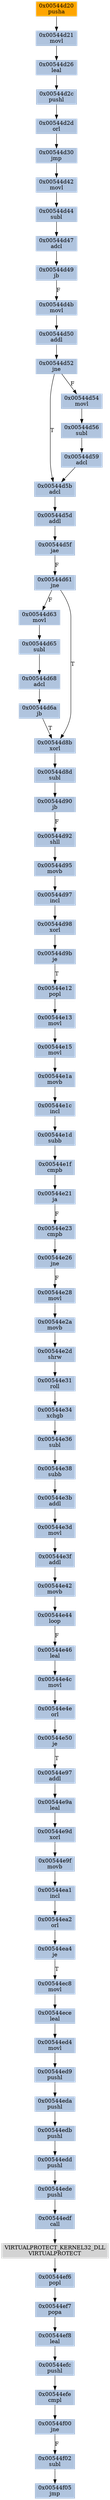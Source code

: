 strict digraph G {
	graph [bgcolor=transparent,
		name=G
	];
	node [color=lightsteelblue,
		fillcolor=lightsteelblue,
		shape=rectangle,
		style=filled
	];
	"0x00544e4c"	[label="0x00544e4c
movl"];
	"0x00544e4e"	[label="0x00544e4e
orl"];
	"0x00544e4c" -> "0x00544e4e"	[color="#000000"];
	"0x00544ec8"	[label="0x00544ec8
movl"];
	"0x00544ece"	[label="0x00544ece
leal"];
	"0x00544ec8" -> "0x00544ece"	[color="#000000"];
	"0x00544d61"	[label="0x00544d61
jne"];
	"0x00544d63"	[label="0x00544d63
movl"];
	"0x00544d61" -> "0x00544d63"	[color="#000000",
		label=F];
	"0x00544d8b"	[label="0x00544d8b
xorl"];
	"0x00544d61" -> "0x00544d8b"	[color="#000000",
		label=T];
	"0x00544ef8"	[label="0x00544ef8
leal"];
	"0x00544efc"	[label="0x00544efc
pushl"];
	"0x00544ef8" -> "0x00544efc"	[color="#000000"];
	"0x00544e3f"	[label="0x00544e3f
addl"];
	"0x00544e42"	[label="0x00544e42
movb"];
	"0x00544e3f" -> "0x00544e42"	[color="#000000"];
	"0x00544d6a"	[label="0x00544d6a
jb"];
	"0x00544d6a" -> "0x00544d8b"	[color="#000000",
		label=T];
	"0x00544ea4"	[label="0x00544ea4
je"];
	"0x00544ea4" -> "0x00544ec8"	[color="#000000",
		label=T];
	"0x00544eda"	[label="0x00544eda
pushl"];
	"0x00544edb"	[label="0x00544edb
pushl"];
	"0x00544eda" -> "0x00544edb"	[color="#000000"];
	"0x00544e1a"	[label="0x00544e1a
movb"];
	"0x00544e1c"	[label="0x00544e1c
incl"];
	"0x00544e1a" -> "0x00544e1c"	[color="#000000"];
	"0x00544d44"	[label="0x00544d44
subl"];
	"0x00544d47"	[label="0x00544d47
adcl"];
	"0x00544d44" -> "0x00544d47"	[color="#000000"];
	"0x00544e15"	[label="0x00544e15
movl"];
	"0x00544e15" -> "0x00544e1a"	[color="#000000"];
	"0x00544ea2"	[label="0x00544ea2
orl"];
	"0x00544ea2" -> "0x00544ea4"	[color="#000000"];
	VIRTUALPROTECT_KERNEL32_DLL	[color=lightgrey,
		fillcolor=lightgrey,
		label="VIRTUALPROTECT_KERNEL32_DLL
VIRTUALPROTECT"];
	"0x00544ef6"	[label="0x00544ef6
popl"];
	VIRTUALPROTECT_KERNEL32_DLL -> "0x00544ef6"	[color="#000000"];
	"0x00544ed4"	[label="0x00544ed4
movl"];
	"0x00544ed9"	[label="0x00544ed9
pushl"];
	"0x00544ed4" -> "0x00544ed9"	[color="#000000"];
	"0x00544e50"	[label="0x00544e50
je"];
	"0x00544e4e" -> "0x00544e50"	[color="#000000"];
	"0x00544ed9" -> "0x00544eda"	[color="#000000"];
	"0x00544e2a"	[label="0x00544e2a
movb"];
	"0x00544e2d"	[label="0x00544e2d
shrw"];
	"0x00544e2a" -> "0x00544e2d"	[color="#000000"];
	"0x00544d5f"	[label="0x00544d5f
jae"];
	"0x00544d5f" -> "0x00544d61"	[color="#000000",
		label=F];
	"0x00544d65"	[label="0x00544d65
subl"];
	"0x00544d63" -> "0x00544d65"	[color="#000000"];
	"0x00544d2d"	[label="0x00544d2d
orl"];
	"0x00544d30"	[label="0x00544d30
jmp"];
	"0x00544d2d" -> "0x00544d30"	[color="#000000"];
	"0x00544d97"	[label="0x00544d97
incl"];
	"0x00544d98"	[label="0x00544d98
xorl"];
	"0x00544d97" -> "0x00544d98"	[color="#000000"];
	"0x00544d9b"	[label="0x00544d9b
je"];
	"0x00544d98" -> "0x00544d9b"	[color="#000000"];
	"0x00544d42"	[label="0x00544d42
movl"];
	"0x00544d42" -> "0x00544d44"	[color="#000000"];
	"0x00544f00"	[label="0x00544f00
jne"];
	"0x00544f02"	[label="0x00544f02
subl"];
	"0x00544f00" -> "0x00544f02"	[color="#000000",
		label=F];
	"0x00544d26"	[label="0x00544d26
leal"];
	"0x00544d2c"	[label="0x00544d2c
pushl"];
	"0x00544d26" -> "0x00544d2c"	[color="#000000"];
	"0x00544d68"	[label="0x00544d68
adcl"];
	"0x00544d68" -> "0x00544d6a"	[color="#000000"];
	"0x00544d49"	[label="0x00544d49
jb"];
	"0x00544d47" -> "0x00544d49"	[color="#000000"];
	"0x00544d8d"	[label="0x00544d8d
subl"];
	"0x00544d8b" -> "0x00544d8d"	[color="#000000"];
	"0x00544edf"	[label="0x00544edf
call"];
	"0x00544edf" -> VIRTUALPROTECT_KERNEL32_DLL	[color="#000000"];
	"0x00544ece" -> "0x00544ed4"	[color="#000000"];
	"0x00544e9f"	[label="0x00544e9f
movb"];
	"0x00544ea1"	[label="0x00544ea1
incl"];
	"0x00544e9f" -> "0x00544ea1"	[color="#000000"];
	"0x00544e9a"	[label="0x00544e9a
leal"];
	"0x00544e9d"	[label="0x00544e9d
xorl"];
	"0x00544e9a" -> "0x00544e9d"	[color="#000000"];
	"0x00544d4b"	[label="0x00544d4b
movl"];
	"0x00544d50"	[label="0x00544d50
addl"];
	"0x00544d4b" -> "0x00544d50"	[color="#000000"];
	"0x00544ede"	[label="0x00544ede
pushl"];
	"0x00544ede" -> "0x00544edf"	[color="#000000"];
	"0x00544ea1" -> "0x00544ea2"	[color="#000000"];
	"0x00544d92"	[label="0x00544d92
shll"];
	"0x00544d95"	[label="0x00544d95
movb"];
	"0x00544d92" -> "0x00544d95"	[color="#000000"];
	"0x00544e21"	[label="0x00544e21
ja"];
	"0x00544e23"	[label="0x00544e23
cmpb"];
	"0x00544e21" -> "0x00544e23"	[color="#000000",
		label=F];
	"0x00544efe"	[label="0x00544efe
cmpl"];
	"0x00544efe" -> "0x00544f00"	[color="#000000"];
	"0x00544d5d"	[label="0x00544d5d
addl"];
	"0x00544d5d" -> "0x00544d5f"	[color="#000000"];
	"0x00544e44"	[label="0x00544e44
loop"];
	"0x00544e46"	[label="0x00544e46
leal"];
	"0x00544e44" -> "0x00544e46"	[color="#000000",
		label=F];
	"0x00544e3b"	[label="0x00544e3b
addl"];
	"0x00544e3d"	[label="0x00544e3d
movl"];
	"0x00544e3b" -> "0x00544e3d"	[color="#000000"];
	"0x00544d90"	[label="0x00544d90
jb"];
	"0x00544d90" -> "0x00544d92"	[color="#000000",
		label=F];
	"0x00544e31"	[label="0x00544e31
roll"];
	"0x00544e2d" -> "0x00544e31"	[color="#000000"];
	"0x00544e1d"	[label="0x00544e1d
subb"];
	"0x00544e1c" -> "0x00544e1d"	[color="#000000"];
	"0x00544d59"	[label="0x00544d59
adcl"];
	"0x00544d5b"	[label="0x00544d5b
adcl"];
	"0x00544d59" -> "0x00544d5b"	[color="#000000"];
	"0x00544d2c" -> "0x00544d2d"	[color="#000000"];
	"0x00544e34"	[label="0x00544e34
xchgb"];
	"0x00544e31" -> "0x00544e34"	[color="#000000"];
	"0x00544edd"	[label="0x00544edd
pushl"];
	"0x00544edd" -> "0x00544ede"	[color="#000000"];
	"0x00544e46" -> "0x00544e4c"	[color="#000000"];
	"0x00544e38"	[label="0x00544e38
subb"];
	"0x00544e38" -> "0x00544e3b"	[color="#000000"];
	"0x00544e36"	[label="0x00544e36
subl"];
	"0x00544e34" -> "0x00544e36"	[color="#000000"];
	"0x00544d5b" -> "0x00544d5d"	[color="#000000"];
	"0x00544f05"	[label="0x00544f05
jmp"];
	"0x00544f02" -> "0x00544f05"	[color="#000000"];
	"0x00544ef7"	[label="0x00544ef7
popa"];
	"0x00544ef7" -> "0x00544ef8"	[color="#000000"];
	"0x00544d30" -> "0x00544d42"	[color="#000000"];
	"0x00544e26"	[label="0x00544e26
jne"];
	"0x00544e28"	[label="0x00544e28
movl"];
	"0x00544e26" -> "0x00544e28"	[color="#000000",
		label=F];
	"0x00544d95" -> "0x00544d97"	[color="#000000"];
	"0x00544d52"	[label="0x00544d52
jne"];
	"0x00544d52" -> "0x00544d5b"	[color="#000000",
		label=T];
	"0x00544d54"	[label="0x00544d54
movl"];
	"0x00544d52" -> "0x00544d54"	[color="#000000",
		label=F];
	"0x00544e42" -> "0x00544e44"	[color="#000000"];
	"0x00544e1f"	[label="0x00544e1f
cmpb"];
	"0x00544e1d" -> "0x00544e1f"	[color="#000000"];
	"0x00544e12"	[label="0x00544e12
popl"];
	"0x00544d9b" -> "0x00544e12"	[color="#000000",
		label=T];
	"0x00544e3d" -> "0x00544e3f"	[color="#000000"];
	"0x00544e36" -> "0x00544e38"	[color="#000000"];
	"0x00544efc" -> "0x00544efe"	[color="#000000"];
	"0x00544d56"	[label="0x00544d56
subl"];
	"0x00544d54" -> "0x00544d56"	[color="#000000"];
	"0x00544e13"	[label="0x00544e13
movl"];
	"0x00544e12" -> "0x00544e13"	[color="#000000"];
	"0x00544edb" -> "0x00544edd"	[color="#000000"];
	"0x00544e97"	[label="0x00544e97
addl"];
	"0x00544e50" -> "0x00544e97"	[color="#000000",
		label=T];
	"0x00544d8d" -> "0x00544d90"	[color="#000000"];
	"0x00544d65" -> "0x00544d68"	[color="#000000"];
	"0x00544e28" -> "0x00544e2a"	[color="#000000"];
	"0x00544e9d" -> "0x00544e9f"	[color="#000000"];
	"0x00544e23" -> "0x00544e26"	[color="#000000"];
	"0x00544e1f" -> "0x00544e21"	[color="#000000"];
	"0x00544d49" -> "0x00544d4b"	[color="#000000",
		label=F];
	"0x00544d56" -> "0x00544d59"	[color="#000000"];
	"0x00544e97" -> "0x00544e9a"	[color="#000000"];
	"0x00544d20"	[color=lightgrey,
		fillcolor=orange,
		label="0x00544d20
pusha"];
	"0x00544d21"	[label="0x00544d21
movl"];
	"0x00544d20" -> "0x00544d21"	[color="#000000"];
	"0x00544d50" -> "0x00544d52"	[color="#000000"];
	"0x00544ef6" -> "0x00544ef7"	[color="#000000"];
	"0x00544e13" -> "0x00544e15"	[color="#000000"];
	"0x00544d21" -> "0x00544d26"	[color="#000000"];
}
